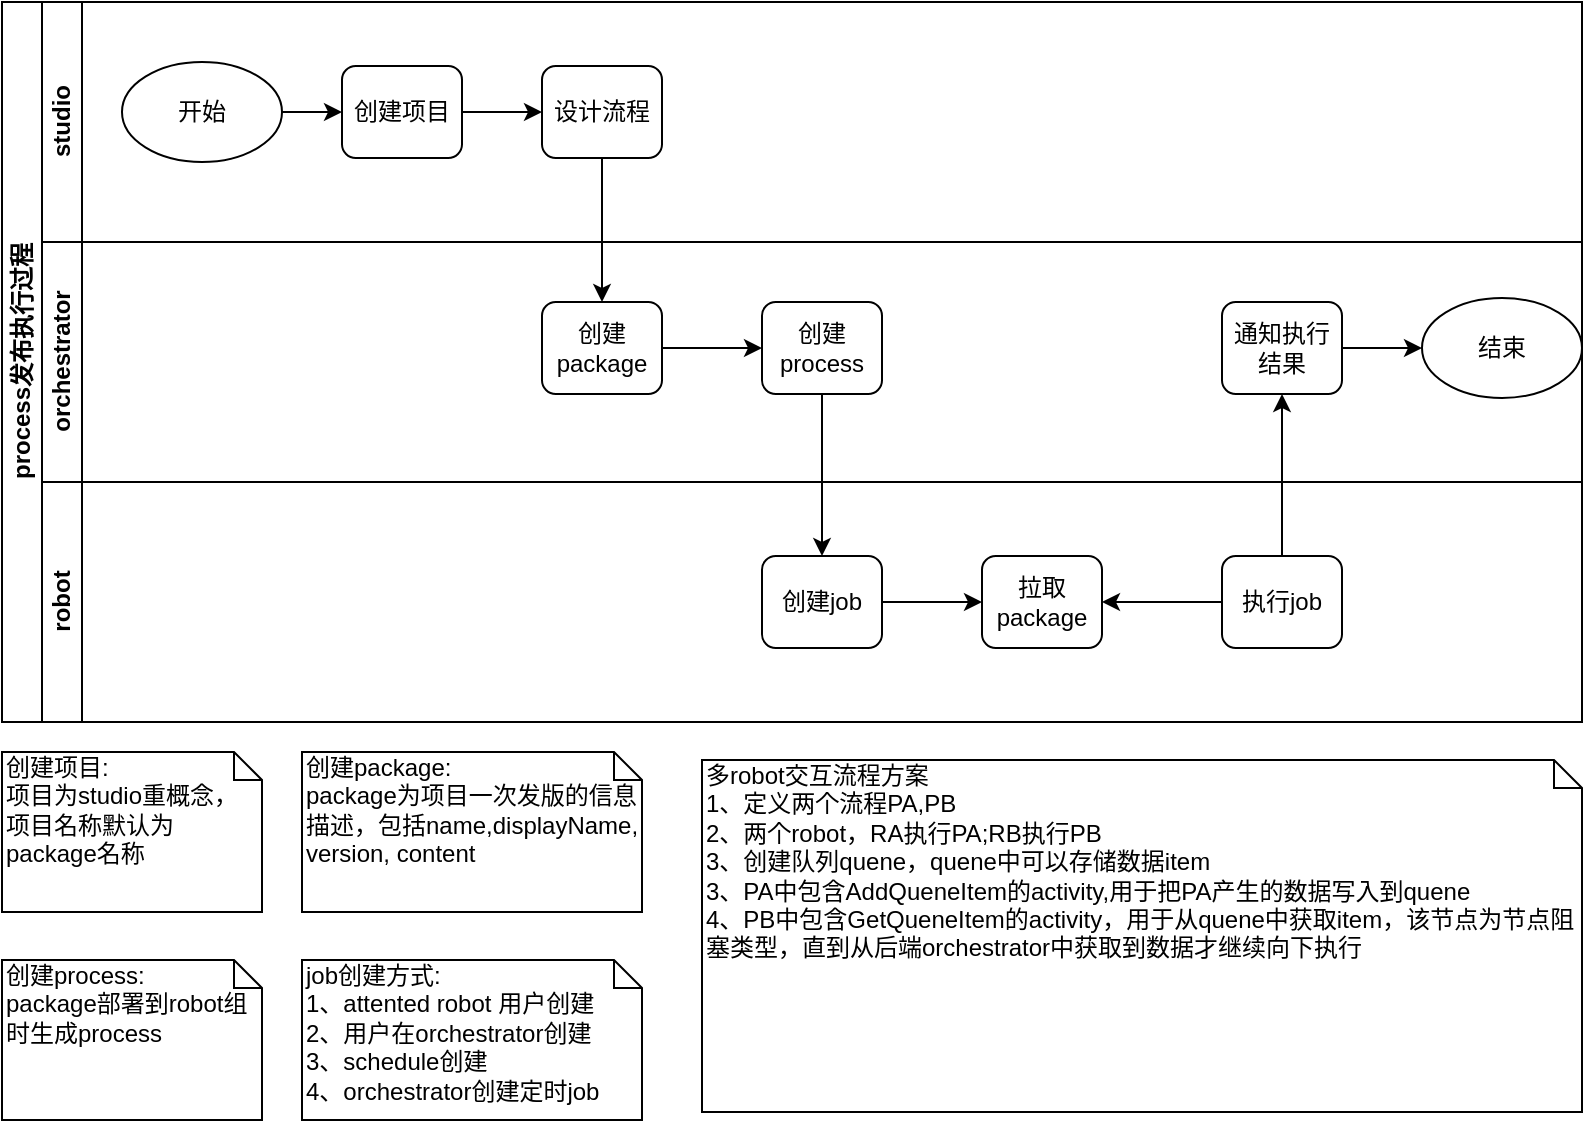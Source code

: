 <mxfile version="10.6.7" type="github"><diagram id="vZMvZa_3WsafSvccNxdb" name="Page-1"><mxGraphModel dx="1394" dy="747" grid="1" gridSize="10" guides="1" tooltips="1" connect="1" arrows="1" fold="1" page="1" pageScale="1" pageWidth="827" pageHeight="1169" math="0" shadow="0"><root><mxCell id="0"/><mxCell id="1" parent="0"/><mxCell id="vGVg7azBCLDq-RlPYYoe-4" value="process发布执行过程" style="swimlane;html=1;childLayout=stackLayout;resizeParent=1;resizeParentMax=0;horizontal=0;startSize=20;horizontalStack=0;" vertex="1" parent="1"><mxGeometry x="20" y="80" width="790" height="360" as="geometry"/></mxCell><mxCell id="vGVg7azBCLDq-RlPYYoe-5" value="studio" style="swimlane;html=1;startSize=20;horizontal=0;" vertex="1" parent="vGVg7azBCLDq-RlPYYoe-4"><mxGeometry x="20" width="770" height="120" as="geometry"/></mxCell><mxCell id="vGVg7azBCLDq-RlPYYoe-10" value="" style="edgeStyle=orthogonalEdgeStyle;rounded=0;orthogonalLoop=1;jettySize=auto;html=1;" edge="1" parent="vGVg7azBCLDq-RlPYYoe-5" source="vGVg7azBCLDq-RlPYYoe-1" target="vGVg7azBCLDq-RlPYYoe-8"><mxGeometry relative="1" as="geometry"/></mxCell><mxCell id="vGVg7azBCLDq-RlPYYoe-1" value="开始" style="ellipse;whiteSpace=wrap;html=1;" vertex="1" parent="vGVg7azBCLDq-RlPYYoe-5"><mxGeometry x="40" y="30" width="80" height="50" as="geometry"/></mxCell><mxCell id="vGVg7azBCLDq-RlPYYoe-11" value="" style="edgeStyle=orthogonalEdgeStyle;rounded=0;orthogonalLoop=1;jettySize=auto;html=1;" edge="1" parent="vGVg7azBCLDq-RlPYYoe-5" source="vGVg7azBCLDq-RlPYYoe-8" target="vGVg7azBCLDq-RlPYYoe-9"><mxGeometry relative="1" as="geometry"/></mxCell><mxCell id="vGVg7azBCLDq-RlPYYoe-8" value="创建项目" style="rounded=1;whiteSpace=wrap;html=1;" vertex="1" parent="vGVg7azBCLDq-RlPYYoe-5"><mxGeometry x="150" y="32" width="60" height="46" as="geometry"/></mxCell><mxCell id="vGVg7azBCLDq-RlPYYoe-9" value="设计流程" style="rounded=1;whiteSpace=wrap;html=1;" vertex="1" parent="vGVg7azBCLDq-RlPYYoe-5"><mxGeometry x="250" y="32" width="60" height="46" as="geometry"/></mxCell><mxCell id="vGVg7azBCLDq-RlPYYoe-6" value="orchestrator" style="swimlane;html=1;startSize=20;horizontal=0;" vertex="1" parent="vGVg7azBCLDq-RlPYYoe-4"><mxGeometry x="20" y="120" width="770" height="120" as="geometry"/></mxCell><mxCell id="vGVg7azBCLDq-RlPYYoe-15" value="" style="edgeStyle=orthogonalEdgeStyle;rounded=0;orthogonalLoop=1;jettySize=auto;html=1;" edge="1" parent="vGVg7azBCLDq-RlPYYoe-6" source="vGVg7azBCLDq-RlPYYoe-12" target="vGVg7azBCLDq-RlPYYoe-14"><mxGeometry relative="1" as="geometry"/></mxCell><mxCell id="vGVg7azBCLDq-RlPYYoe-12" value="创建package" style="rounded=1;whiteSpace=wrap;html=1;" vertex="1" parent="vGVg7azBCLDq-RlPYYoe-6"><mxGeometry x="250" y="30" width="60" height="46" as="geometry"/></mxCell><mxCell id="vGVg7azBCLDq-RlPYYoe-14" value="创建process" style="rounded=1;whiteSpace=wrap;html=1;" vertex="1" parent="vGVg7azBCLDq-RlPYYoe-6"><mxGeometry x="360" y="30" width="60" height="46" as="geometry"/></mxCell><mxCell id="vGVg7azBCLDq-RlPYYoe-28" value="" style="edgeStyle=orthogonalEdgeStyle;rounded=0;orthogonalLoop=1;jettySize=auto;html=1;" edge="1" parent="vGVg7azBCLDq-RlPYYoe-6" source="vGVg7azBCLDq-RlPYYoe-24" target="vGVg7azBCLDq-RlPYYoe-25"><mxGeometry relative="1" as="geometry"/></mxCell><mxCell id="vGVg7azBCLDq-RlPYYoe-24" value="通知执行结果" style="rounded=1;whiteSpace=wrap;html=1;" vertex="1" parent="vGVg7azBCLDq-RlPYYoe-6"><mxGeometry x="590" y="30" width="60" height="46" as="geometry"/></mxCell><mxCell id="vGVg7azBCLDq-RlPYYoe-25" value="结束" style="ellipse;whiteSpace=wrap;html=1;" vertex="1" parent="vGVg7azBCLDq-RlPYYoe-6"><mxGeometry x="690" y="28" width="80" height="50" as="geometry"/></mxCell><mxCell id="vGVg7azBCLDq-RlPYYoe-7" value="robot" style="swimlane;html=1;startSize=20;horizontal=0;" vertex="1" parent="vGVg7azBCLDq-RlPYYoe-4"><mxGeometry x="20" y="240" width="770" height="120" as="geometry"/></mxCell><mxCell id="vGVg7azBCLDq-RlPYYoe-20" value="" style="edgeStyle=orthogonalEdgeStyle;rounded=0;orthogonalLoop=1;jettySize=auto;html=1;" edge="1" parent="vGVg7azBCLDq-RlPYYoe-7" source="vGVg7azBCLDq-RlPYYoe-17" target="vGVg7azBCLDq-RlPYYoe-18"><mxGeometry relative="1" as="geometry"/></mxCell><mxCell id="vGVg7azBCLDq-RlPYYoe-17" value="创建job" style="rounded=1;whiteSpace=wrap;html=1;" vertex="1" parent="vGVg7azBCLDq-RlPYYoe-7"><mxGeometry x="360" y="37" width="60" height="46" as="geometry"/></mxCell><mxCell id="vGVg7azBCLDq-RlPYYoe-18" value="拉取package" style="rounded=1;whiteSpace=wrap;html=1;" vertex="1" parent="vGVg7azBCLDq-RlPYYoe-7"><mxGeometry x="470" y="37" width="60" height="46" as="geometry"/></mxCell><mxCell id="vGVg7azBCLDq-RlPYYoe-22" value="" style="edgeStyle=orthogonalEdgeStyle;rounded=0;orthogonalLoop=1;jettySize=auto;html=1;" edge="1" parent="vGVg7azBCLDq-RlPYYoe-7" source="vGVg7azBCLDq-RlPYYoe-21" target="vGVg7azBCLDq-RlPYYoe-18"><mxGeometry relative="1" as="geometry"/></mxCell><mxCell id="vGVg7azBCLDq-RlPYYoe-21" value="执行job" style="rounded=1;whiteSpace=wrap;html=1;" vertex="1" parent="vGVg7azBCLDq-RlPYYoe-7"><mxGeometry x="590" y="37" width="60" height="46" as="geometry"/></mxCell><mxCell id="vGVg7azBCLDq-RlPYYoe-13" value="" style="edgeStyle=orthogonalEdgeStyle;rounded=0;orthogonalLoop=1;jettySize=auto;html=1;" edge="1" parent="vGVg7azBCLDq-RlPYYoe-4" source="vGVg7azBCLDq-RlPYYoe-9" target="vGVg7azBCLDq-RlPYYoe-12"><mxGeometry relative="1" as="geometry"/></mxCell><mxCell id="vGVg7azBCLDq-RlPYYoe-19" value="" style="edgeStyle=orthogonalEdgeStyle;rounded=0;orthogonalLoop=1;jettySize=auto;html=1;entryX=0.5;entryY=0;entryDx=0;entryDy=0;" edge="1" parent="vGVg7azBCLDq-RlPYYoe-4" source="vGVg7azBCLDq-RlPYYoe-14" target="vGVg7azBCLDq-RlPYYoe-17"><mxGeometry relative="1" as="geometry"/></mxCell><mxCell id="vGVg7azBCLDq-RlPYYoe-27" value="" style="edgeStyle=orthogonalEdgeStyle;rounded=0;orthogonalLoop=1;jettySize=auto;html=1;entryX=0.5;entryY=1;entryDx=0;entryDy=0;" edge="1" parent="vGVg7azBCLDq-RlPYYoe-4" source="vGVg7azBCLDq-RlPYYoe-21" target="vGVg7azBCLDq-RlPYYoe-24"><mxGeometry relative="1" as="geometry"/></mxCell><mxCell id="vGVg7azBCLDq-RlPYYoe-30" value="创建项目:&lt;br&gt;项目为studio重概念，项目名称默认为package名称&lt;br&gt;" style="shape=note;whiteSpace=wrap;html=1;size=14;verticalAlign=top;align=left;spacingTop=-6;" vertex="1" parent="1"><mxGeometry x="20" y="455" width="130" height="80" as="geometry"/></mxCell><mxCell id="vGVg7azBCLDq-RlPYYoe-31" value="创建package:&lt;br&gt;package为项目一次发版的信息描述，包括name,displayName,&lt;br&gt;version, content&lt;br&gt;" style="shape=note;whiteSpace=wrap;html=1;size=14;verticalAlign=top;align=left;spacingTop=-6;" vertex="1" parent="1"><mxGeometry x="170" y="455" width="170" height="80" as="geometry"/></mxCell><mxCell id="vGVg7azBCLDq-RlPYYoe-32" value="创建process:&lt;br&gt;package部署到robot组时生成process&lt;br&gt;" style="shape=note;whiteSpace=wrap;html=1;size=14;verticalAlign=top;align=left;spacingTop=-6;" vertex="1" parent="1"><mxGeometry x="20" y="559" width="130" height="80" as="geometry"/></mxCell><mxCell id="vGVg7azBCLDq-RlPYYoe-33" value="job创建方式:&lt;br&gt;1、attented robot 用户创建&lt;br&gt;2、用户在orchestrator创建&lt;br&gt;3、schedule创建&lt;br&gt;4、orchestrator创建定时job&lt;br&gt;" style="shape=note;whiteSpace=wrap;html=1;size=14;verticalAlign=top;align=left;spacingTop=-6;" vertex="1" parent="1"><mxGeometry x="170" y="559" width="170" height="80" as="geometry"/></mxCell><mxCell id="vGVg7azBCLDq-RlPYYoe-34" value="多robot交互流程方案&lt;br&gt;1、定义两个流程PA,PB&lt;br&gt;2、两个robot，RA执行PA;RB执行PB&lt;br&gt;3、创建队列quene，quene中可以存储数据item&lt;br&gt;3、PA中包含AddQueneItem的activity,用于把PA产生的数据写入到quene&lt;br&gt;4、PB中包含GetQueneItem的activity，用于从quene中获取item，该节点为节点阻塞类型，直到从后端orchestrator中获取到数据才继续向下执行&lt;br&gt;" style="shape=note;whiteSpace=wrap;html=1;size=14;verticalAlign=top;align=left;spacingTop=-6;" vertex="1" parent="1"><mxGeometry x="370" y="459" width="440" height="176" as="geometry"/></mxCell></root></mxGraphModel></diagram></mxfile>